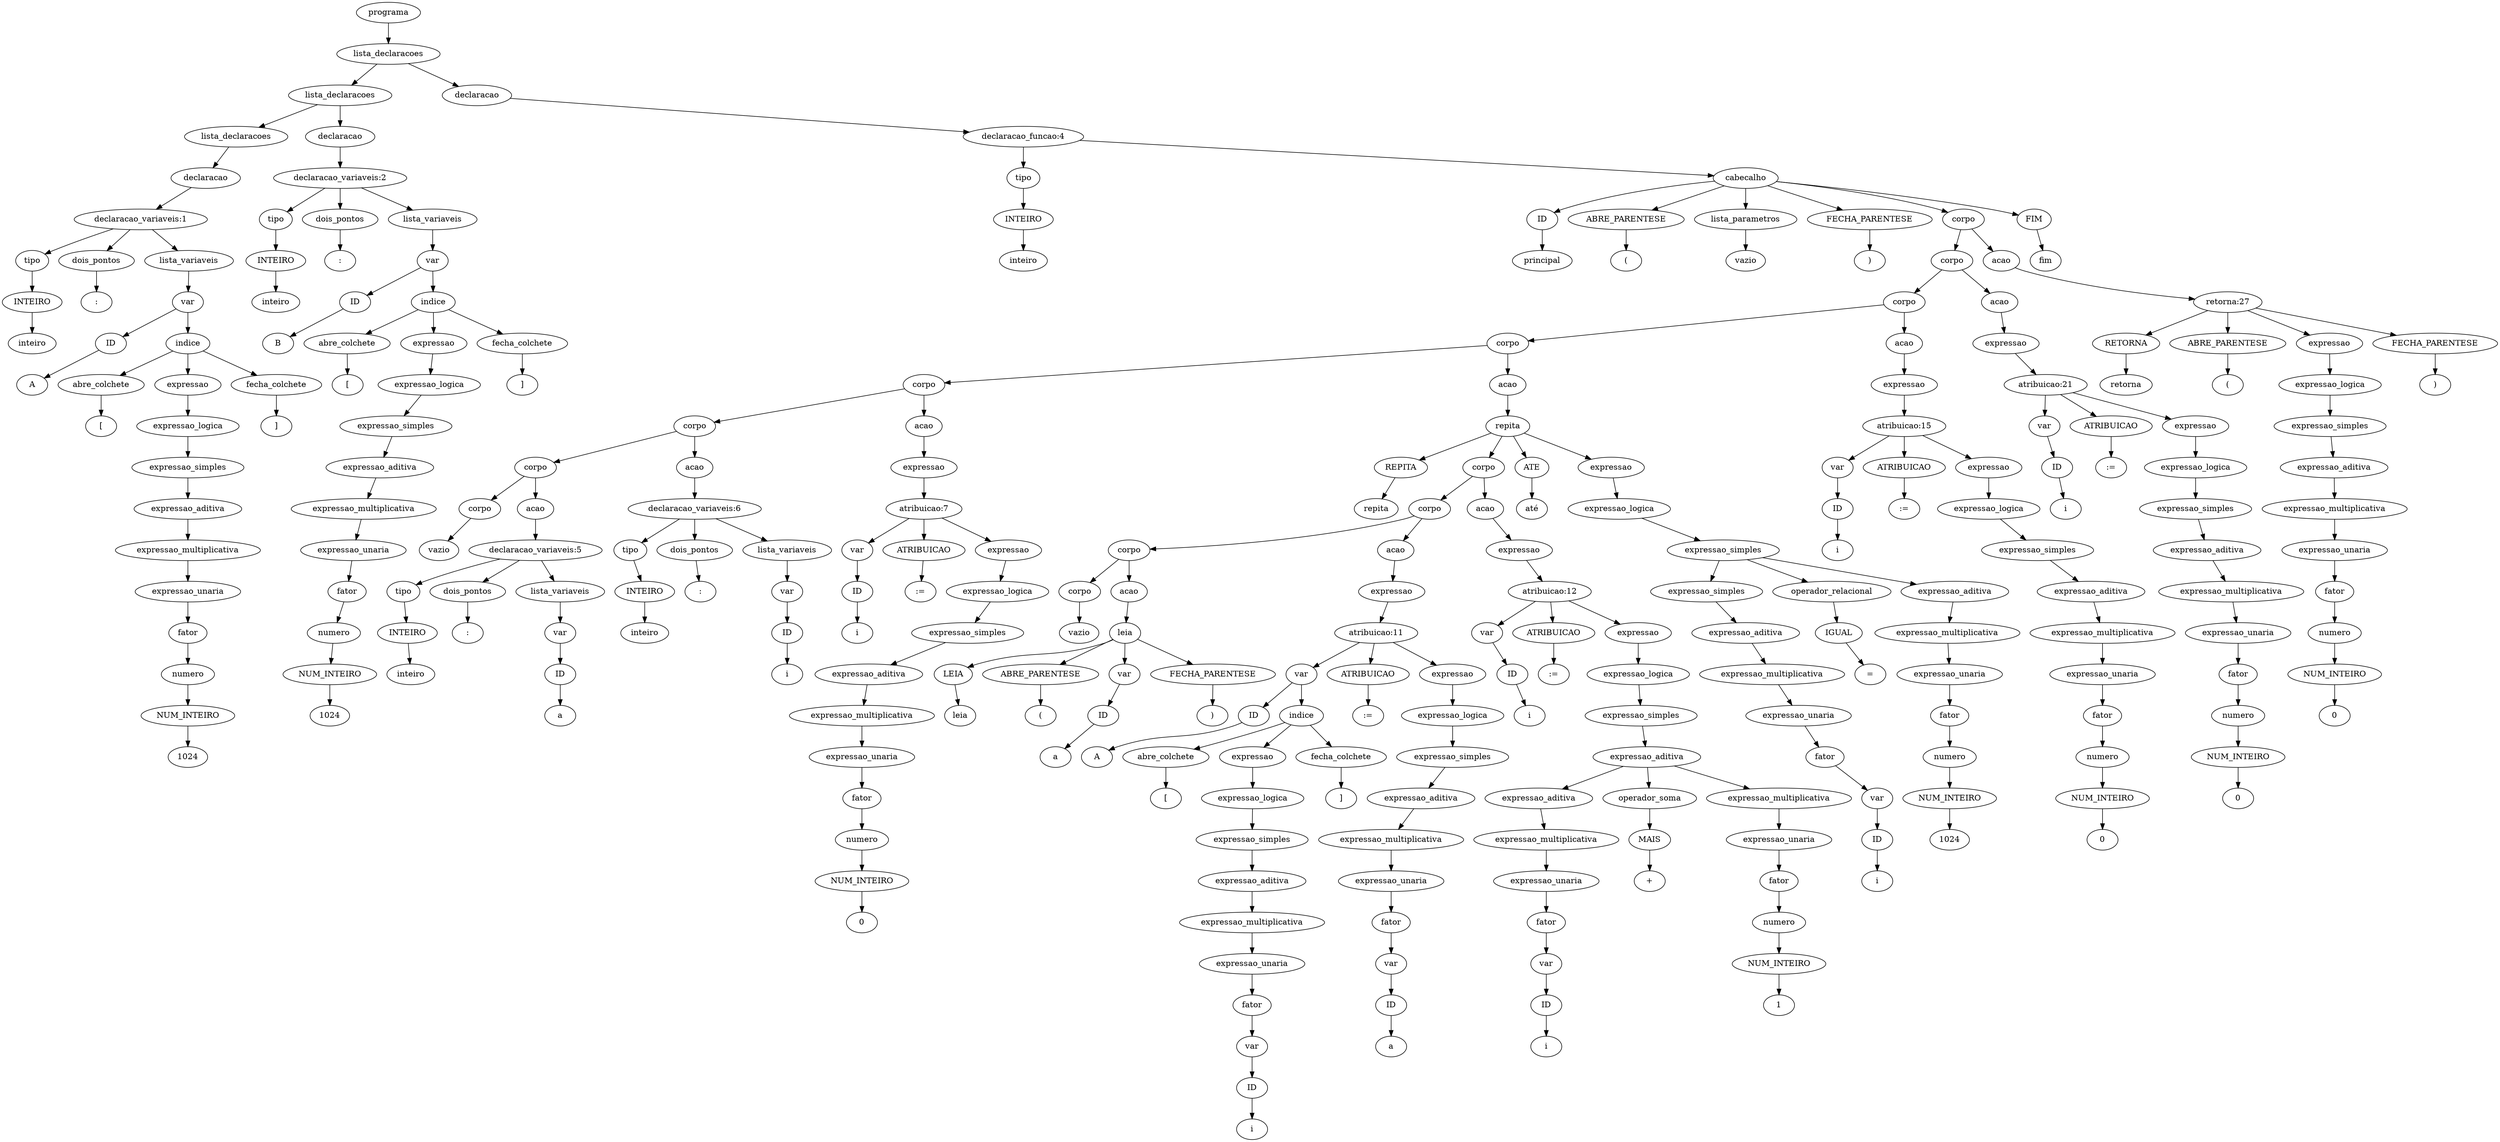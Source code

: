 digraph tree {
    "0x7ffb58999670" [label="programa"];
    "0x7ffb589d7ac0" [label="lista_declaracoes"];
    "0x7ffb58999700" [label="lista_declaracoes"];
    "0x7ffb58999c70" [label="lista_declaracoes"];
    "0x7ffb59cef040" [label="declaracao"];
    "0x7ffb58999ca0" [label="declaracao_variaveis:1"];
    "0x7ffb589998e0" [label="tipo"];
    "0x7ffb58999910" [label="INTEIRO"];
    "0x7ffb589999d0" [label="inteiro"];
    "0x7ffb589995e0" [label="dois_pontos"];
    "0x7ffb58999730" [label=":"];
    "0x7ffb58999c10" [label="lista_variaveis"];
    "0x7ffb58999d00" [label="var"];
    "0x7ffb58999b80" [label="ID"];
    "0x7ffb58999e20" [label="A"];
    "0x7ffb58999b20" [label="indice"];
    "0x7ffb58999f70" [label="abre_colchete"];
    "0x7ffb58999d60" [label="["];
    "0x7ffb58999940" [label="expressao"];
    "0x7ffb58999af0" [label="expressao_logica"];
    "0x7ffb58999a00" [label="expressao_simples"];
    "0x7ffb58999d30" [label="expressao_aditiva"];
    "0x7ffb58999a90" [label="expressao_multiplicativa"];
    "0x7ffb58999970" [label="expressao_unaria"];
    "0x7ffb58999b50" [label="fator"];
    "0x7ffb5901e340" [label="numero"];
    "0x7ffb58fa0c70" [label="NUM_INTEIRO"];
    "0x7ffb58999a60" [label="1024"];
    "0x7ffb58999f40" [label="fecha_colchete"];
    "0x7ffb58999fa0" [label="]"];
    "0x7ffb58999be0" [label="declaracao"];
    "0x7ffb589d7c70" [label="declaracao_variaveis:2"];
    "0x7ffb58999d90" [label="tipo"];
    "0x7ffb58999640" [label="INTEIRO"];
    "0x7ffb58999eb0" [label="inteiro"];
    "0x7ffb589d7b20" [label="dois_pontos"];
    "0x7ffb589d7a60" [label=":"];
    "0x7ffb58999520" [label="lista_variaveis"];
    "0x7ffb58999760" [label="var"];
    "0x7ffb589997c0" [label="ID"];
    "0x7ffb589990d0" [label="B"];
    "0x7ffb589d79a0" [label="indice"];
    "0x7ffb589d7880" [label="abre_colchete"];
    "0x7ffb589d7bb0" [label="["];
    "0x7ffb589d7940" [label="expressao"];
    "0x7ffb589d7eb0" [label="expressao_logica"];
    "0x7ffb58999190" [label="expressao_simples"];
    "0x7ffb589990a0" [label="expressao_aditiva"];
    "0x7ffb589d7fd0" [label="expressao_multiplicativa"];
    "0x7ffb589996d0" [label="expressao_unaria"];
    "0x7ffb58999040" [label="fator"];
    "0x7ffb58999f10" [label="numero"];
    "0x7ffb58999e80" [label="NUM_INTEIRO"];
    "0x7ffb589d7f70" [label="1024"];
    "0x7ffb589d7be0" [label="fecha_colchete"];
    "0x7ffb589d7c40" [label="]"];
    "0x7ffb58999df0" [label="declaracao"];
    "0x7ffb58999130" [label="declaracao_funcao:4"];
    "0x7ffb58d278b0" [label="tipo"];
    "0x7ffb589997f0" [label="INTEIRO"];
    "0x7ffb589d7d30" [label="inteiro"];
    "0x7ffb58a4cca0" [label="cabecalho"];
    "0x7ffb58a4c8e0" [label="ID"];
    "0x7ffb58a4c9a0" [label="principal"];
    "0x7ffb58a4c4c0" [label="ABRE_PARENTESE"];
    "0x7ffb58a13f40" [label="("];
    "0x7ffb589d7850" [label="lista_parametros"];
    "0x7ffb589d7b50" [label="vazio"];
    "0x7ffb58a13fa0" [label="FECHA_PARENTESE"];
    "0x7ffb58a13fd0" [label=")"];
    "0x7ffb58a4c610" [label="corpo"];
    "0x7ffb58a4ca30" [label="corpo"];
    "0x7ffb58a87370" [label="corpo"];
    "0x7ffb5899b2e0" [label="corpo"];
    "0x7ffb589a7400" [label="corpo"];
    "0x7ffb589d75b0" [label="corpo"];
    "0x7ffb589d7430" [label="corpo"];
    "0x7ffb589d7e50" [label="corpo"];
    "0x7ffb589d7730" [label="vazio"];
    "0x7ffb589d7ca0" [label="acao"];
    "0x7ffb589d73a0" [label="declaracao_variaveis:5"];
    "0x7ffb589d78b0" [label="tipo"];
    "0x7ffb589d7d60" [label="INTEIRO"];
    "0x7ffb589d7310" [label="inteiro"];
    "0x7ffb589d7070" [label="dois_pontos"];
    "0x7ffb589d7280" [label=":"];
    "0x7ffb589d7400" [label="lista_variaveis"];
    "0x7ffb589d7dc0" [label="var"];
    "0x7ffb589d7910" [label="ID"];
    "0x7ffb589d7160" [label="a"];
    "0x7ffb589d7040" [label="acao"];
    "0x7ffb589d7520" [label="declaracao_variaveis:6"];
    "0x7ffb589d7820" [label="tipo"];
    "0x7ffb589d7df0" [label="INTEIRO"];
    "0x7ffb589d7460" [label="inteiro"];
    "0x7ffb589d7220" [label="dois_pontos"];
    "0x7ffb589a7580" [label=":"];
    "0x7ffb589d7580" [label="lista_variaveis"];
    "0x7ffb589d7100" [label="var"];
    "0x7ffb589d74f0" [label="ID"];
    "0x7ffb589d76a0" [label="i"];
    "0x7ffb589a72e0" [label="acao"];
    "0x7ffb589d71f0" [label="expressao"];
    "0x7ffb589a7880" [label="atribuicao:7"];
    "0x7ffb589d7f40" [label="var"];
    "0x7ffb589d7e80" [label="ID"];
    "0x7ffb589a75e0" [label="i"];
    "0x7ffb589a7340" [label="ATRIBUICAO"];
    "0x7ffb589a7220" [label=":="];
    "0x7ffb589a7820" [label="expressao"];
    "0x7ffb589a7640" [label="expressao_logica"];
    "0x7ffb589a7700" [label="expressao_simples"];
    "0x7ffb589a7670" [label="expressao_aditiva"];
    "0x7ffb589a77f0" [label="expressao_multiplicativa"];
    "0x7ffb589a7430" [label="expressao_unaria"];
    "0x7ffb589a7610" [label="fator"];
    "0x7ffb589d7640" [label="numero"];
    "0x7ffb589d7610" [label="NUM_INTEIRO"];
    "0x7ffb589a7790" [label="0"];
    "0x7ffb589a7760" [label="acao"];
    "0x7ffb58a87f40" [label="repita"];
    "0x7ffb58a87640" [label="REPITA"];
    "0x7ffb58a87100" [label="repita"];
    "0x7ffb5899bbe0" [label="corpo"];
    "0x7ffb5899b1c0" [label="corpo"];
    "0x7ffb589a7b80" [label="corpo"];
    "0x7ffb589a74f0" [label="corpo"];
    "0x7ffb589d7250" [label="vazio"];
    "0x7ffb589a7c40" [label="acao"];
    "0x7ffb589a7e20" [label="leia"];
    "0x7ffb589a7c70" [label="LEIA"];
    "0x7ffb589a7ca0" [label="leia"];
    "0x7ffb589a7d00" [label="ABRE_PARENTESE"];
    "0x7ffb589a70d0" [label="("];
    "0x7ffb589a7460" [label="var"];
    "0x7ffb589a7370" [label="ID"];
    "0x7ffb589a7b20" [label="a"];
    "0x7ffb589a7130" [label="FECHA_PARENTESE"];
    "0x7ffb589a7160" [label=")"];
    "0x7ffb589a7af0" [label="acao"];
    "0x7ffb589a7fd0" [label="expressao"];
    "0x7ffb5899b9d0" [label="atribuicao:11"];
    "0x7ffb589a7d90" [label="var"];
    "0x7ffb589a7dc0" [label="ID"];
    "0x7ffb589a79a0" [label="A"];
    "0x7ffb589a7970" [label="indice"];
    "0x7ffb589a7850" [label="abre_colchete"];
    "0x7ffb589a70a0" [label="["];
    "0x7ffb589a7910" [label="expressao"];
    "0x7ffb589a72b0" [label="expressao_logica"];
    "0x7ffb589a7250" [label="expressao_simples"];
    "0x7ffb589a7f10" [label="expressao_aditiva"];
    "0x7ffb589a71f0" [label="expressao_multiplicativa"];
    "0x7ffb589a7c10" [label="expressao_unaria"];
    "0x7ffb589a7d30" [label="fator"];
    "0x7ffb589d7ee0" [label="var"];
    "0x7ffb589d7700" [label="ID"];
    "0x7ffb589a71c0" [label="i"];
    "0x7ffb589a7f40" [label="fecha_colchete"];
    "0x7ffb589a7fa0" [label="]"];
    "0x7ffb5899b280" [label="ATRIBUICAO"];
    "0x7ffb5899b370" [label=":="];
    "0x7ffb5899b7f0" [label="expressao"];
    "0x7ffb5899b9a0" [label="expressao_logica"];
    "0x7ffb5899b910" [label="expressao_simples"];
    "0x7ffb589a7eb0" [label="expressao_aditiva"];
    "0x7ffb589a7040" [label="expressao_multiplicativa"];
    "0x7ffb589a7a30" [label="expressao_unaria"];
    "0x7ffb589a7e50" [label="fator"];
    "0x7ffb589a7a60" [label="var"];
    "0x7ffb589a7bb0" [label="ID"];
    "0x7ffb589a7a00" [label="a"];
    "0x7ffb5899ba00" [label="acao"];
    "0x7ffb5899b3a0" [label="expressao"];
    "0x7ffb5899b5e0" [label="atribuicao:12"];
    "0x7ffb589a74c0" [label="var"];
    "0x7ffb589a78e0" [label="ID"];
    "0x7ffb589a7e80" [label="i"];
    "0x7ffb5899b730" [label="ATRIBUICAO"];
    "0x7ffb5899bb50" [label=":="];
    "0x7ffb5899bb20" [label="expressao"];
    "0x7ffb5899bac0" [label="expressao_logica"];
    "0x7ffb5899b700" [label="expressao_simples"];
    "0x7ffb5899b820" [label="expressao_aditiva"];
    "0x7ffb5899bee0" [label="expressao_aditiva"];
    "0x7ffb5899b6a0" [label="expressao_multiplicativa"];
    "0x7ffb589a7a90" [label="expressao_unaria"];
    "0x7ffb5899b460" [label="fator"];
    "0x7ffb5899b940" [label="var"];
    "0x7ffb5899b8b0" [label="ID"];
    "0x7ffb5899be20" [label="i"];
    "0x7ffb5899b070" [label="operador_soma"];
    "0x7ffb5899bfd0" [label="MAIS"];
    "0x7ffb5899b790" [label="+"];
    "0x7ffb5899b250" [label="expressao_multiplicativa"];
    "0x7ffb5899b0d0" [label="expressao_unaria"];
    "0x7ffb5899b7c0" [label="fator"];
    "0x7ffb5899bf40" [label="numero"];
    "0x7ffb5899bf70" [label="NUM_INTEIRO"];
    "0x7ffb5899b1f0" [label="1"];
    "0x7ffb58a87a30" [label="ATE"];
    "0x7ffb58a87910" [label="até"];
    "0x7ffb5899b490" [label="expressao"];
    "0x7ffb5899bd60" [label="expressao_logica"];
    "0x7ffb5899b3d0" [label="expressao_simples"];
    "0x7ffb5899bcd0" [label="expressao_simples"];
    "0x7ffb5899b880" [label="expressao_aditiva"];
    "0x7ffb5899ba30" [label="expressao_multiplicativa"];
    "0x7ffb5899bc40" [label="expressao_unaria"];
    "0x7ffb5899bbb0" [label="fator"];
    "0x7ffb5899ba90" [label="var"];
    "0x7ffb5899b310" [label="ID"];
    "0x7ffb5899b400" [label="i"];
    "0x7ffb5899bd30" [label="operador_relacional"];
    "0x7ffb5899bc10" [label="IGUAL"];
    "0x7ffb5899b4f0" [label="="];
    "0x7ffb5899beb0" [label="expressao_aditiva"];
    "0x7ffb5899b670" [label="expressao_multiplicativa"];
    "0x7ffb5899b520" [label="expressao_unaria"];
    "0x7ffb5899be50" [label="fator"];
    "0x7ffb5899bca0" [label="numero"];
    "0x7ffb5899b040" [label="NUM_INTEIRO"];
    "0x7ffb5899b610" [label="1024"];
    "0x7ffb5899bdf0" [label="acao"];
    "0x7ffb5899b190" [label="expressao"];
    "0x7ffb58a87580" [label="atribuicao:15"];
    "0x7ffb589a73d0" [label="var"];
    "0x7ffb589a7550" [label="ID"];
    "0x7ffb58a873a0" [label="i"];
    "0x7ffb58a874c0" [label="ATRIBUICAO"];
    "0x7ffb58a872b0" [label=":="];
    "0x7ffb58a87f70" [label="expressao"];
    "0x7ffb58a87160" [label="expressao_logica"];
    "0x7ffb58a879d0" [label="expressao_simples"];
    "0x7ffb58a87be0" [label="expressao_aditiva"];
    "0x7ffb58a87f10" [label="expressao_multiplicativa"];
    "0x7ffb58a87490" [label="expressao_unaria"];
    "0x7ffb58a87730" [label="fator"];
    "0x7ffb5899b5b0" [label="numero"];
    "0x7ffb5899b580" [label="NUM_INTEIRO"];
    "0x7ffb58a87820" [label="0"];
    "0x7ffb58a87520" [label="acao"];
    "0x7ffb58a87c70" [label="expressao"];
    "0x7ffb58a4ce20" [label="atribuicao:21"];
    "0x7ffb589a76d0" [label="var"];
    "0x7ffb5899b160" [label="ID"];
    "0x7ffb5899bdc0" [label="i"];
    "0x7ffb58a4c130" [label="ATRIBUICAO"];
    "0x7ffb58a4c970" [label=":="];
    "0x7ffb58a4cbb0" [label="expressao"];
    "0x7ffb58a4cb80" [label="expressao_logica"];
    "0x7ffb58a875b0" [label="expressao_simples"];
    "0x7ffb58a87700" [label="expressao_aditiva"];
    "0x7ffb58a4cfd0" [label="expressao_multiplicativa"];
    "0x7ffb5899b100" [label="expressao_unaria"];
    "0x7ffb58a876d0" [label="fator"];
    "0x7ffb58a87d00" [label="numero"];
    "0x7ffb58a87b50" [label="NUM_INTEIRO"];
    "0x7ffb58a87220" [label="0"];
    "0x7ffb58a878e0" [label="acao"];
    "0x7ffb58a4c760" [label="retorna:27"];
    "0x7ffb58a4cd00" [label="RETORNA"];
    "0x7ffb58a4c430" [label="retorna"];
    "0x7ffb58a4c700" [label="ABRE_PARENTESE"];
    "0x7ffb58a4c1f0" [label="("];
    "0x7ffb58a4ceb0" [label="expressao"];
    "0x7ffb58a4cdc0" [label="expressao_logica"];
    "0x7ffb58a4c2e0" [label="expressao_simples"];
    "0x7ffb58a4c0a0" [label="expressao_aditiva"];
    "0x7ffb58a876a0" [label="expressao_multiplicativa"];
    "0x7ffb58a4c670" [label="expressao_unaria"];
    "0x7ffb58a4ca90" [label="fator"];
    "0x7ffb58a870d0" [label="numero"];
    "0x7ffb58a87df0" [label="NUM_INTEIRO"];
    "0x7ffb58a87cd0" [label="0"];
    "0x7ffb58a4ce80" [label="FECHA_PARENTESE"];
    "0x7ffb58a4c460" [label=")"];
    "0x7ffb58a13e80" [label="FIM"];
    "0x7ffb58a130d0" [label="fim"];
    "0x7ffb58999670" -> "0x7ffb589d7ac0";
    "0x7ffb589d7ac0" -> "0x7ffb58999700";
    "0x7ffb589d7ac0" -> "0x7ffb58999df0";
    "0x7ffb58999700" -> "0x7ffb58999c70";
    "0x7ffb58999700" -> "0x7ffb58999be0";
    "0x7ffb58999c70" -> "0x7ffb59cef040";
    "0x7ffb59cef040" -> "0x7ffb58999ca0";
    "0x7ffb58999ca0" -> "0x7ffb589998e0";
    "0x7ffb58999ca0" -> "0x7ffb589995e0";
    "0x7ffb58999ca0" -> "0x7ffb58999c10";
    "0x7ffb589998e0" -> "0x7ffb58999910";
    "0x7ffb58999910" -> "0x7ffb589999d0";
    "0x7ffb589995e0" -> "0x7ffb58999730";
    "0x7ffb58999c10" -> "0x7ffb58999d00";
    "0x7ffb58999d00" -> "0x7ffb58999b80";
    "0x7ffb58999d00" -> "0x7ffb58999b20";
    "0x7ffb58999b80" -> "0x7ffb58999e20";
    "0x7ffb58999b20" -> "0x7ffb58999f70";
    "0x7ffb58999b20" -> "0x7ffb58999940";
    "0x7ffb58999b20" -> "0x7ffb58999f40";
    "0x7ffb58999f70" -> "0x7ffb58999d60";
    "0x7ffb58999940" -> "0x7ffb58999af0";
    "0x7ffb58999af0" -> "0x7ffb58999a00";
    "0x7ffb58999a00" -> "0x7ffb58999d30";
    "0x7ffb58999d30" -> "0x7ffb58999a90";
    "0x7ffb58999a90" -> "0x7ffb58999970";
    "0x7ffb58999970" -> "0x7ffb58999b50";
    "0x7ffb58999b50" -> "0x7ffb5901e340";
    "0x7ffb5901e340" -> "0x7ffb58fa0c70";
    "0x7ffb58fa0c70" -> "0x7ffb58999a60";
    "0x7ffb58999f40" -> "0x7ffb58999fa0";
    "0x7ffb58999be0" -> "0x7ffb589d7c70";
    "0x7ffb589d7c70" -> "0x7ffb58999d90";
    "0x7ffb589d7c70" -> "0x7ffb589d7b20";
    "0x7ffb589d7c70" -> "0x7ffb58999520";
    "0x7ffb58999d90" -> "0x7ffb58999640";
    "0x7ffb58999640" -> "0x7ffb58999eb0";
    "0x7ffb589d7b20" -> "0x7ffb589d7a60";
    "0x7ffb58999520" -> "0x7ffb58999760";
    "0x7ffb58999760" -> "0x7ffb589997c0";
    "0x7ffb58999760" -> "0x7ffb589d79a0";
    "0x7ffb589997c0" -> "0x7ffb589990d0";
    "0x7ffb589d79a0" -> "0x7ffb589d7880";
    "0x7ffb589d79a0" -> "0x7ffb589d7940";
    "0x7ffb589d79a0" -> "0x7ffb589d7be0";
    "0x7ffb589d7880" -> "0x7ffb589d7bb0";
    "0x7ffb589d7940" -> "0x7ffb589d7eb0";
    "0x7ffb589d7eb0" -> "0x7ffb58999190";
    "0x7ffb58999190" -> "0x7ffb589990a0";
    "0x7ffb589990a0" -> "0x7ffb589d7fd0";
    "0x7ffb589d7fd0" -> "0x7ffb589996d0";
    "0x7ffb589996d0" -> "0x7ffb58999040";
    "0x7ffb58999040" -> "0x7ffb58999f10";
    "0x7ffb58999f10" -> "0x7ffb58999e80";
    "0x7ffb58999e80" -> "0x7ffb589d7f70";
    "0x7ffb589d7be0" -> "0x7ffb589d7c40";
    "0x7ffb58999df0" -> "0x7ffb58999130";
    "0x7ffb58999130" -> "0x7ffb58d278b0";
    "0x7ffb58999130" -> "0x7ffb58a4cca0";
    "0x7ffb58d278b0" -> "0x7ffb589997f0";
    "0x7ffb589997f0" -> "0x7ffb589d7d30";
    "0x7ffb58a4cca0" -> "0x7ffb58a4c8e0";
    "0x7ffb58a4cca0" -> "0x7ffb58a4c4c0";
    "0x7ffb58a4cca0" -> "0x7ffb589d7850";
    "0x7ffb58a4cca0" -> "0x7ffb58a13fa0";
    "0x7ffb58a4cca0" -> "0x7ffb58a4c610";
    "0x7ffb58a4cca0" -> "0x7ffb58a13e80";
    "0x7ffb58a4c8e0" -> "0x7ffb58a4c9a0";
    "0x7ffb58a4c4c0" -> "0x7ffb58a13f40";
    "0x7ffb589d7850" -> "0x7ffb589d7b50";
    "0x7ffb58a13fa0" -> "0x7ffb58a13fd0";
    "0x7ffb58a4c610" -> "0x7ffb58a4ca30";
    "0x7ffb58a4c610" -> "0x7ffb58a878e0";
    "0x7ffb58a4ca30" -> "0x7ffb58a87370";
    "0x7ffb58a4ca30" -> "0x7ffb58a87520";
    "0x7ffb58a87370" -> "0x7ffb5899b2e0";
    "0x7ffb58a87370" -> "0x7ffb5899bdf0";
    "0x7ffb5899b2e0" -> "0x7ffb589a7400";
    "0x7ffb5899b2e0" -> "0x7ffb589a7760";
    "0x7ffb589a7400" -> "0x7ffb589d75b0";
    "0x7ffb589a7400" -> "0x7ffb589a72e0";
    "0x7ffb589d75b0" -> "0x7ffb589d7430";
    "0x7ffb589d75b0" -> "0x7ffb589d7040";
    "0x7ffb589d7430" -> "0x7ffb589d7e50";
    "0x7ffb589d7430" -> "0x7ffb589d7ca0";
    "0x7ffb589d7e50" -> "0x7ffb589d7730";
    "0x7ffb589d7ca0" -> "0x7ffb589d73a0";
    "0x7ffb589d73a0" -> "0x7ffb589d78b0";
    "0x7ffb589d73a0" -> "0x7ffb589d7070";
    "0x7ffb589d73a0" -> "0x7ffb589d7400";
    "0x7ffb589d78b0" -> "0x7ffb589d7d60";
    "0x7ffb589d7d60" -> "0x7ffb589d7310";
    "0x7ffb589d7070" -> "0x7ffb589d7280";
    "0x7ffb589d7400" -> "0x7ffb589d7dc0";
    "0x7ffb589d7dc0" -> "0x7ffb589d7910";
    "0x7ffb589d7910" -> "0x7ffb589d7160";
    "0x7ffb589d7040" -> "0x7ffb589d7520";
    "0x7ffb589d7520" -> "0x7ffb589d7820";
    "0x7ffb589d7520" -> "0x7ffb589d7220";
    "0x7ffb589d7520" -> "0x7ffb589d7580";
    "0x7ffb589d7820" -> "0x7ffb589d7df0";
    "0x7ffb589d7df0" -> "0x7ffb589d7460";
    "0x7ffb589d7220" -> "0x7ffb589a7580";
    "0x7ffb589d7580" -> "0x7ffb589d7100";
    "0x7ffb589d7100" -> "0x7ffb589d74f0";
    "0x7ffb589d74f0" -> "0x7ffb589d76a0";
    "0x7ffb589a72e0" -> "0x7ffb589d71f0";
    "0x7ffb589d71f0" -> "0x7ffb589a7880";
    "0x7ffb589a7880" -> "0x7ffb589d7f40";
    "0x7ffb589a7880" -> "0x7ffb589a7340";
    "0x7ffb589a7880" -> "0x7ffb589a7820";
    "0x7ffb589d7f40" -> "0x7ffb589d7e80";
    "0x7ffb589d7e80" -> "0x7ffb589a75e0";
    "0x7ffb589a7340" -> "0x7ffb589a7220";
    "0x7ffb589a7820" -> "0x7ffb589a7640";
    "0x7ffb589a7640" -> "0x7ffb589a7700";
    "0x7ffb589a7700" -> "0x7ffb589a7670";
    "0x7ffb589a7670" -> "0x7ffb589a77f0";
    "0x7ffb589a77f0" -> "0x7ffb589a7430";
    "0x7ffb589a7430" -> "0x7ffb589a7610";
    "0x7ffb589a7610" -> "0x7ffb589d7640";
    "0x7ffb589d7640" -> "0x7ffb589d7610";
    "0x7ffb589d7610" -> "0x7ffb589a7790";
    "0x7ffb589a7760" -> "0x7ffb58a87f40";
    "0x7ffb58a87f40" -> "0x7ffb58a87640";
    "0x7ffb58a87f40" -> "0x7ffb5899bbe0";
    "0x7ffb58a87f40" -> "0x7ffb58a87a30";
    "0x7ffb58a87f40" -> "0x7ffb5899b490";
    "0x7ffb58a87640" -> "0x7ffb58a87100";
    "0x7ffb5899bbe0" -> "0x7ffb5899b1c0";
    "0x7ffb5899bbe0" -> "0x7ffb5899ba00";
    "0x7ffb5899b1c0" -> "0x7ffb589a7b80";
    "0x7ffb5899b1c0" -> "0x7ffb589a7af0";
    "0x7ffb589a7b80" -> "0x7ffb589a74f0";
    "0x7ffb589a7b80" -> "0x7ffb589a7c40";
    "0x7ffb589a74f0" -> "0x7ffb589d7250";
    "0x7ffb589a7c40" -> "0x7ffb589a7e20";
    "0x7ffb589a7e20" -> "0x7ffb589a7c70";
    "0x7ffb589a7e20" -> "0x7ffb589a7d00";
    "0x7ffb589a7e20" -> "0x7ffb589a7460";
    "0x7ffb589a7e20" -> "0x7ffb589a7130";
    "0x7ffb589a7c70" -> "0x7ffb589a7ca0";
    "0x7ffb589a7d00" -> "0x7ffb589a70d0";
    "0x7ffb589a7460" -> "0x7ffb589a7370";
    "0x7ffb589a7370" -> "0x7ffb589a7b20";
    "0x7ffb589a7130" -> "0x7ffb589a7160";
    "0x7ffb589a7af0" -> "0x7ffb589a7fd0";
    "0x7ffb589a7fd0" -> "0x7ffb5899b9d0";
    "0x7ffb5899b9d0" -> "0x7ffb589a7d90";
    "0x7ffb5899b9d0" -> "0x7ffb5899b280";
    "0x7ffb5899b9d0" -> "0x7ffb5899b7f0";
    "0x7ffb589a7d90" -> "0x7ffb589a7dc0";
    "0x7ffb589a7d90" -> "0x7ffb589a7970";
    "0x7ffb589a7dc0" -> "0x7ffb589a79a0";
    "0x7ffb589a7970" -> "0x7ffb589a7850";
    "0x7ffb589a7970" -> "0x7ffb589a7910";
    "0x7ffb589a7970" -> "0x7ffb589a7f40";
    "0x7ffb589a7850" -> "0x7ffb589a70a0";
    "0x7ffb589a7910" -> "0x7ffb589a72b0";
    "0x7ffb589a72b0" -> "0x7ffb589a7250";
    "0x7ffb589a7250" -> "0x7ffb589a7f10";
    "0x7ffb589a7f10" -> "0x7ffb589a71f0";
    "0x7ffb589a71f0" -> "0x7ffb589a7c10";
    "0x7ffb589a7c10" -> "0x7ffb589a7d30";
    "0x7ffb589a7d30" -> "0x7ffb589d7ee0";
    "0x7ffb589d7ee0" -> "0x7ffb589d7700";
    "0x7ffb589d7700" -> "0x7ffb589a71c0";
    "0x7ffb589a7f40" -> "0x7ffb589a7fa0";
    "0x7ffb5899b280" -> "0x7ffb5899b370";
    "0x7ffb5899b7f0" -> "0x7ffb5899b9a0";
    "0x7ffb5899b9a0" -> "0x7ffb5899b910";
    "0x7ffb5899b910" -> "0x7ffb589a7eb0";
    "0x7ffb589a7eb0" -> "0x7ffb589a7040";
    "0x7ffb589a7040" -> "0x7ffb589a7a30";
    "0x7ffb589a7a30" -> "0x7ffb589a7e50";
    "0x7ffb589a7e50" -> "0x7ffb589a7a60";
    "0x7ffb589a7a60" -> "0x7ffb589a7bb0";
    "0x7ffb589a7bb0" -> "0x7ffb589a7a00";
    "0x7ffb5899ba00" -> "0x7ffb5899b3a0";
    "0x7ffb5899b3a0" -> "0x7ffb5899b5e0";
    "0x7ffb5899b5e0" -> "0x7ffb589a74c0";
    "0x7ffb5899b5e0" -> "0x7ffb5899b730";
    "0x7ffb5899b5e0" -> "0x7ffb5899bb20";
    "0x7ffb589a74c0" -> "0x7ffb589a78e0";
    "0x7ffb589a78e0" -> "0x7ffb589a7e80";
    "0x7ffb5899b730" -> "0x7ffb5899bb50";
    "0x7ffb5899bb20" -> "0x7ffb5899bac0";
    "0x7ffb5899bac0" -> "0x7ffb5899b700";
    "0x7ffb5899b700" -> "0x7ffb5899b820";
    "0x7ffb5899b820" -> "0x7ffb5899bee0";
    "0x7ffb5899b820" -> "0x7ffb5899b070";
    "0x7ffb5899b820" -> "0x7ffb5899b250";
    "0x7ffb5899bee0" -> "0x7ffb5899b6a0";
    "0x7ffb5899b6a0" -> "0x7ffb589a7a90";
    "0x7ffb589a7a90" -> "0x7ffb5899b460";
    "0x7ffb5899b460" -> "0x7ffb5899b940";
    "0x7ffb5899b940" -> "0x7ffb5899b8b0";
    "0x7ffb5899b8b0" -> "0x7ffb5899be20";
    "0x7ffb5899b070" -> "0x7ffb5899bfd0";
    "0x7ffb5899bfd0" -> "0x7ffb5899b790";
    "0x7ffb5899b250" -> "0x7ffb5899b0d0";
    "0x7ffb5899b0d0" -> "0x7ffb5899b7c0";
    "0x7ffb5899b7c0" -> "0x7ffb5899bf40";
    "0x7ffb5899bf40" -> "0x7ffb5899bf70";
    "0x7ffb5899bf70" -> "0x7ffb5899b1f0";
    "0x7ffb58a87a30" -> "0x7ffb58a87910";
    "0x7ffb5899b490" -> "0x7ffb5899bd60";
    "0x7ffb5899bd60" -> "0x7ffb5899b3d0";
    "0x7ffb5899b3d0" -> "0x7ffb5899bcd0";
    "0x7ffb5899b3d0" -> "0x7ffb5899bd30";
    "0x7ffb5899b3d0" -> "0x7ffb5899beb0";
    "0x7ffb5899bcd0" -> "0x7ffb5899b880";
    "0x7ffb5899b880" -> "0x7ffb5899ba30";
    "0x7ffb5899ba30" -> "0x7ffb5899bc40";
    "0x7ffb5899bc40" -> "0x7ffb5899bbb0";
    "0x7ffb5899bbb0" -> "0x7ffb5899ba90";
    "0x7ffb5899ba90" -> "0x7ffb5899b310";
    "0x7ffb5899b310" -> "0x7ffb5899b400";
    "0x7ffb5899bd30" -> "0x7ffb5899bc10";
    "0x7ffb5899bc10" -> "0x7ffb5899b4f0";
    "0x7ffb5899beb0" -> "0x7ffb5899b670";
    "0x7ffb5899b670" -> "0x7ffb5899b520";
    "0x7ffb5899b520" -> "0x7ffb5899be50";
    "0x7ffb5899be50" -> "0x7ffb5899bca0";
    "0x7ffb5899bca0" -> "0x7ffb5899b040";
    "0x7ffb5899b040" -> "0x7ffb5899b610";
    "0x7ffb5899bdf0" -> "0x7ffb5899b190";
    "0x7ffb5899b190" -> "0x7ffb58a87580";
    "0x7ffb58a87580" -> "0x7ffb589a73d0";
    "0x7ffb58a87580" -> "0x7ffb58a874c0";
    "0x7ffb58a87580" -> "0x7ffb58a87f70";
    "0x7ffb589a73d0" -> "0x7ffb589a7550";
    "0x7ffb589a7550" -> "0x7ffb58a873a0";
    "0x7ffb58a874c0" -> "0x7ffb58a872b0";
    "0x7ffb58a87f70" -> "0x7ffb58a87160";
    "0x7ffb58a87160" -> "0x7ffb58a879d0";
    "0x7ffb58a879d0" -> "0x7ffb58a87be0";
    "0x7ffb58a87be0" -> "0x7ffb58a87f10";
    "0x7ffb58a87f10" -> "0x7ffb58a87490";
    "0x7ffb58a87490" -> "0x7ffb58a87730";
    "0x7ffb58a87730" -> "0x7ffb5899b5b0";
    "0x7ffb5899b5b0" -> "0x7ffb5899b580";
    "0x7ffb5899b580" -> "0x7ffb58a87820";
    "0x7ffb58a87520" -> "0x7ffb58a87c70";
    "0x7ffb58a87c70" -> "0x7ffb58a4ce20";
    "0x7ffb58a4ce20" -> "0x7ffb589a76d0";
    "0x7ffb58a4ce20" -> "0x7ffb58a4c130";
    "0x7ffb58a4ce20" -> "0x7ffb58a4cbb0";
    "0x7ffb589a76d0" -> "0x7ffb5899b160";
    "0x7ffb5899b160" -> "0x7ffb5899bdc0";
    "0x7ffb58a4c130" -> "0x7ffb58a4c970";
    "0x7ffb58a4cbb0" -> "0x7ffb58a4cb80";
    "0x7ffb58a4cb80" -> "0x7ffb58a875b0";
    "0x7ffb58a875b0" -> "0x7ffb58a87700";
    "0x7ffb58a87700" -> "0x7ffb58a4cfd0";
    "0x7ffb58a4cfd0" -> "0x7ffb5899b100";
    "0x7ffb5899b100" -> "0x7ffb58a876d0";
    "0x7ffb58a876d0" -> "0x7ffb58a87d00";
    "0x7ffb58a87d00" -> "0x7ffb58a87b50";
    "0x7ffb58a87b50" -> "0x7ffb58a87220";
    "0x7ffb58a878e0" -> "0x7ffb58a4c760";
    "0x7ffb58a4c760" -> "0x7ffb58a4cd00";
    "0x7ffb58a4c760" -> "0x7ffb58a4c700";
    "0x7ffb58a4c760" -> "0x7ffb58a4ceb0";
    "0x7ffb58a4c760" -> "0x7ffb58a4ce80";
    "0x7ffb58a4cd00" -> "0x7ffb58a4c430";
    "0x7ffb58a4c700" -> "0x7ffb58a4c1f0";
    "0x7ffb58a4ceb0" -> "0x7ffb58a4cdc0";
    "0x7ffb58a4cdc0" -> "0x7ffb58a4c2e0";
    "0x7ffb58a4c2e0" -> "0x7ffb58a4c0a0";
    "0x7ffb58a4c0a0" -> "0x7ffb58a876a0";
    "0x7ffb58a876a0" -> "0x7ffb58a4c670";
    "0x7ffb58a4c670" -> "0x7ffb58a4ca90";
    "0x7ffb58a4ca90" -> "0x7ffb58a870d0";
    "0x7ffb58a870d0" -> "0x7ffb58a87df0";
    "0x7ffb58a87df0" -> "0x7ffb58a87cd0";
    "0x7ffb58a4ce80" -> "0x7ffb58a4c460";
    "0x7ffb58a13e80" -> "0x7ffb58a130d0";
}
